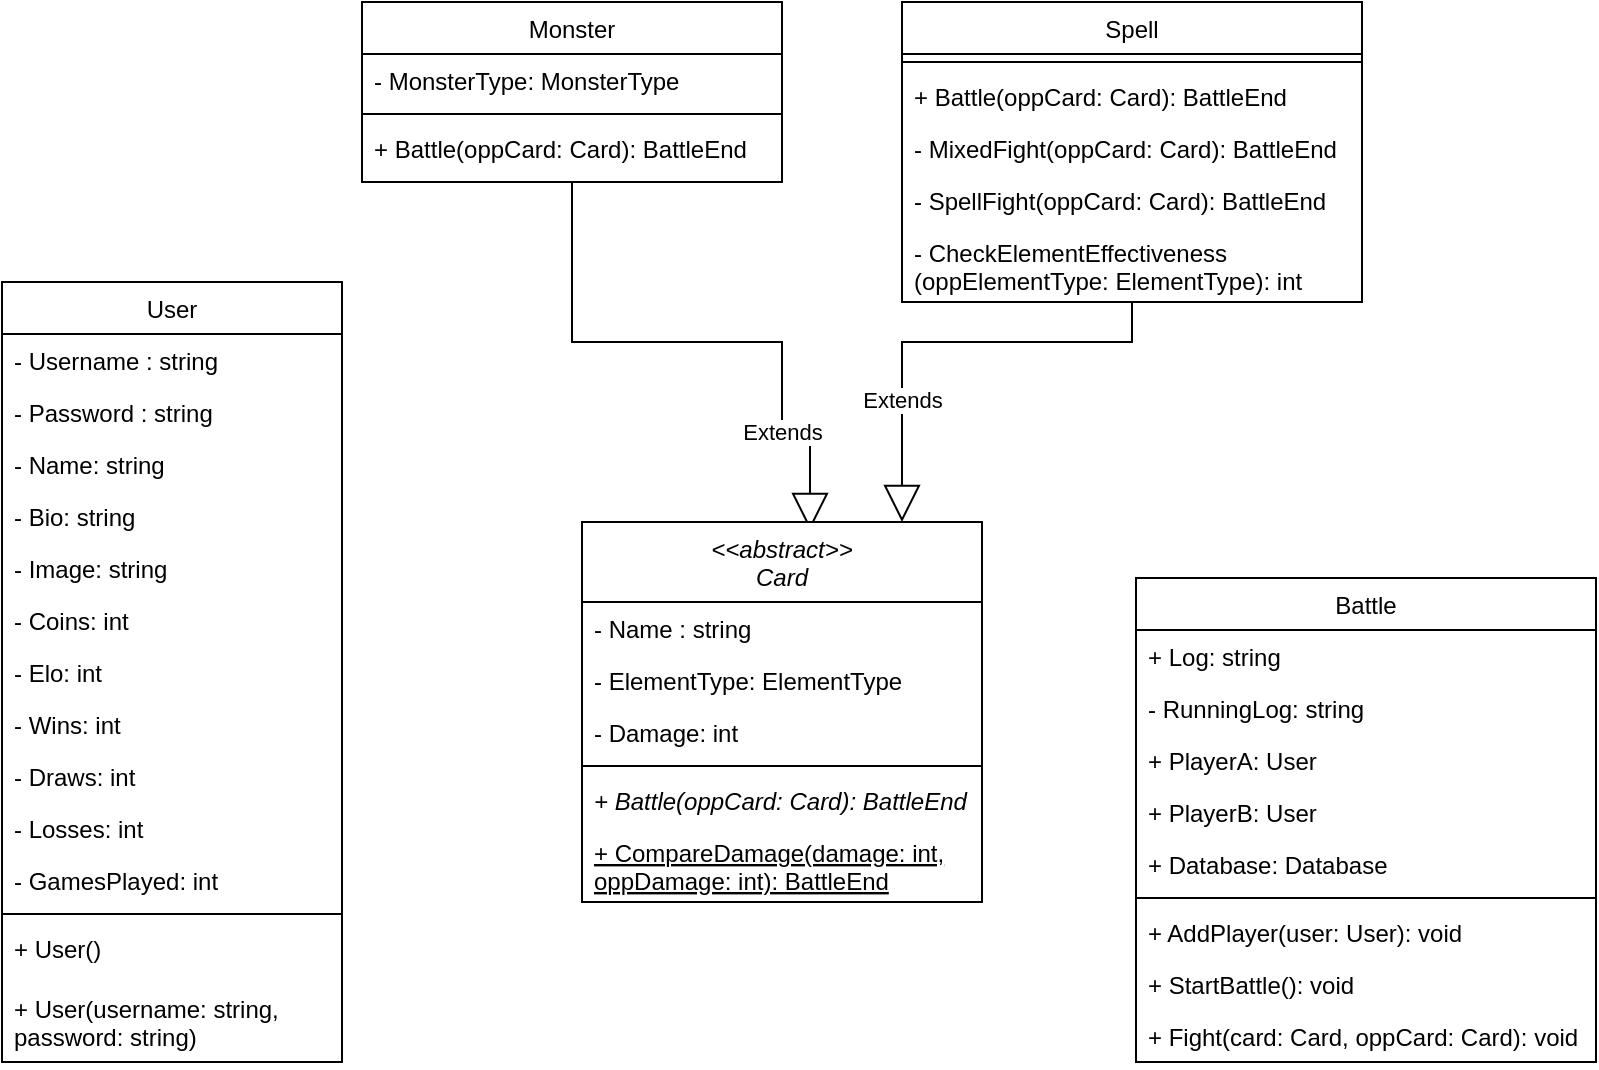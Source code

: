 <mxfile version="26.0.7">
  <diagram name="Page-1" id="4T1kXUS9-b-aL4tz5m4I">
    <mxGraphModel dx="1434" dy="-275" grid="1" gridSize="10" guides="1" tooltips="1" connect="1" arrows="1" fold="1" page="1" pageScale="1" pageWidth="827" pageHeight="1169" math="0" shadow="0">
      <root>
        <mxCell id="0" />
        <mxCell id="1" parent="0" />
        <mxCell id="1sqvrXjf4_GnCzgxel8a-67" value="User" style="swimlane;fontStyle=0;align=center;verticalAlign=top;childLayout=stackLayout;horizontal=1;startSize=26;horizontalStack=0;resizeParent=1;resizeLast=0;collapsible=1;marginBottom=0;rounded=0;shadow=0;strokeWidth=1;" parent="1" vertex="1">
          <mxGeometry x="15" y="1340" width="170" height="390" as="geometry">
            <mxRectangle x="40" y="80" width="160" height="26" as="alternateBounds" />
          </mxGeometry>
        </mxCell>
        <mxCell id="1sqvrXjf4_GnCzgxel8a-68" value="- Username : string" style="text;align=left;verticalAlign=top;spacingLeft=4;spacingRight=4;overflow=hidden;rotatable=0;points=[[0,0.5],[1,0.5]];portConstraint=eastwest;rounded=0;" parent="1sqvrXjf4_GnCzgxel8a-67" vertex="1">
          <mxGeometry y="26" width="170" height="26" as="geometry" />
        </mxCell>
        <mxCell id="1sqvrXjf4_GnCzgxel8a-69" value="- Password : string" style="text;align=left;verticalAlign=top;spacingLeft=4;spacingRight=4;overflow=hidden;rotatable=0;points=[[0,0.5],[1,0.5]];portConstraint=eastwest;rounded=0;shadow=0;html=0;" parent="1sqvrXjf4_GnCzgxel8a-67" vertex="1">
          <mxGeometry y="52" width="170" height="26" as="geometry" />
        </mxCell>
        <mxCell id="11" value="- Name: string" style="text;align=left;verticalAlign=top;spacingLeft=4;spacingRight=4;overflow=hidden;rotatable=0;points=[[0,0.5],[1,0.5]];portConstraint=eastwest;rounded=0;shadow=0;html=0;" parent="1sqvrXjf4_GnCzgxel8a-67" vertex="1">
          <mxGeometry y="78" width="170" height="26" as="geometry" />
        </mxCell>
        <mxCell id="12" value="- Bio: string" style="text;align=left;verticalAlign=top;spacingLeft=4;spacingRight=4;overflow=hidden;rotatable=0;points=[[0,0.5],[1,0.5]];portConstraint=eastwest;rounded=0;shadow=0;html=0;" parent="1sqvrXjf4_GnCzgxel8a-67" vertex="1">
          <mxGeometry y="104" width="170" height="26" as="geometry" />
        </mxCell>
        <mxCell id="13" value="- Image: string" style="text;align=left;verticalAlign=top;spacingLeft=4;spacingRight=4;overflow=hidden;rotatable=0;points=[[0,0.5],[1,0.5]];portConstraint=eastwest;rounded=0;shadow=0;html=0;" parent="1sqvrXjf4_GnCzgxel8a-67" vertex="1">
          <mxGeometry y="130" width="170" height="26" as="geometry" />
        </mxCell>
        <mxCell id="15" value="- Coins: int" style="text;align=left;verticalAlign=top;spacingLeft=4;spacingRight=4;overflow=hidden;rotatable=0;points=[[0,0.5],[1,0.5]];portConstraint=eastwest;rounded=0;shadow=0;html=0;" parent="1sqvrXjf4_GnCzgxel8a-67" vertex="1">
          <mxGeometry y="156" width="170" height="26" as="geometry" />
        </mxCell>
        <mxCell id="1sqvrXjf4_GnCzgxel8a-72" value="- Elo: int" style="text;align=left;verticalAlign=top;spacingLeft=4;spacingRight=4;overflow=hidden;rotatable=0;points=[[0,0.5],[1,0.5]];portConstraint=eastwest;rounded=0;shadow=0;html=0;" parent="1sqvrXjf4_GnCzgxel8a-67" vertex="1">
          <mxGeometry y="182" width="170" height="26" as="geometry" />
        </mxCell>
        <mxCell id="1sqvrXjf4_GnCzgxel8a-70" value="- Wins: int" style="text;align=left;verticalAlign=top;spacingLeft=4;spacingRight=4;overflow=hidden;rotatable=0;points=[[0,0.5],[1,0.5]];portConstraint=eastwest;rounded=0;shadow=0;html=0;" parent="1sqvrXjf4_GnCzgxel8a-67" vertex="1">
          <mxGeometry y="208" width="170" height="26" as="geometry" />
        </mxCell>
        <mxCell id="14" value="- Draws: int" style="text;align=left;verticalAlign=top;spacingLeft=4;spacingRight=4;overflow=hidden;rotatable=0;points=[[0,0.5],[1,0.5]];portConstraint=eastwest;rounded=0;shadow=0;html=0;" parent="1sqvrXjf4_GnCzgxel8a-67" vertex="1">
          <mxGeometry y="234" width="170" height="26" as="geometry" />
        </mxCell>
        <mxCell id="16" value="- Losses: int" style="text;align=left;verticalAlign=top;spacingLeft=4;spacingRight=4;overflow=hidden;rotatable=0;points=[[0,0.5],[1,0.5]];portConstraint=eastwest;rounded=0;shadow=0;html=0;" parent="1sqvrXjf4_GnCzgxel8a-67" vertex="1">
          <mxGeometry y="260" width="170" height="26" as="geometry" />
        </mxCell>
        <mxCell id="1sqvrXjf4_GnCzgxel8a-71" value="- GamesPlayed: int" style="text;align=left;verticalAlign=top;spacingLeft=4;spacingRight=4;overflow=hidden;rotatable=0;points=[[0,0.5],[1,0.5]];portConstraint=eastwest;rounded=0;shadow=0;html=0;" parent="1sqvrXjf4_GnCzgxel8a-67" vertex="1">
          <mxGeometry y="286" width="170" height="26" as="geometry" />
        </mxCell>
        <mxCell id="1sqvrXjf4_GnCzgxel8a-73" value="" style="line;html=1;strokeWidth=1;align=left;verticalAlign=middle;spacingTop=-1;spacingLeft=3;spacingRight=3;rotatable=0;labelPosition=right;points=[];portConstraint=eastwest;" parent="1sqvrXjf4_GnCzgxel8a-67" vertex="1">
          <mxGeometry y="312" width="170" height="8" as="geometry" />
        </mxCell>
        <mxCell id="18" value="+ User()" style="text;align=left;verticalAlign=top;spacingLeft=4;spacingRight=4;overflow=hidden;rotatable=0;points=[[0,0.5],[1,0.5]];portConstraint=eastwest;rounded=0;shadow=0;html=0;" parent="1sqvrXjf4_GnCzgxel8a-67" vertex="1">
          <mxGeometry y="320" width="170" height="30" as="geometry" />
        </mxCell>
        <mxCell id="17" value="+ User(username: string, &#xa;password: string)" style="text;align=left;verticalAlign=top;spacingLeft=4;spacingRight=4;overflow=hidden;rotatable=0;points=[[0,0.5],[1,0.5]];portConstraint=eastwest;rounded=0;shadow=0;html=0;" parent="1sqvrXjf4_GnCzgxel8a-67" vertex="1">
          <mxGeometry y="350" width="170" height="40" as="geometry" />
        </mxCell>
        <mxCell id="1sqvrXjf4_GnCzgxel8a-82" value="Monster" style="swimlane;fontStyle=0;align=center;verticalAlign=top;childLayout=stackLayout;horizontal=1;startSize=26;horizontalStack=0;resizeParent=1;resizeLast=0;collapsible=1;marginBottom=0;rounded=0;shadow=0;strokeWidth=1;" parent="1" vertex="1">
          <mxGeometry x="195" y="1200" width="210" height="90" as="geometry">
            <mxRectangle x="360" y="320" width="160" height="26" as="alternateBounds" />
          </mxGeometry>
        </mxCell>
        <mxCell id="1sqvrXjf4_GnCzgxel8a-84" value="- MonsterType: MonsterType" style="text;align=left;verticalAlign=top;spacingLeft=4;spacingRight=4;overflow=hidden;rotatable=0;points=[[0,0.5],[1,0.5]];portConstraint=eastwest;rounded=0;shadow=0;html=0;" parent="1sqvrXjf4_GnCzgxel8a-82" vertex="1">
          <mxGeometry y="26" width="210" height="26" as="geometry" />
        </mxCell>
        <mxCell id="1sqvrXjf4_GnCzgxel8a-85" value="" style="line;html=1;strokeWidth=1;align=left;verticalAlign=middle;spacingTop=-1;spacingLeft=3;spacingRight=3;rotatable=0;labelPosition=right;points=[];portConstraint=eastwest;" parent="1sqvrXjf4_GnCzgxel8a-82" vertex="1">
          <mxGeometry y="52" width="210" height="8" as="geometry" />
        </mxCell>
        <mxCell id="1sqvrXjf4_GnCzgxel8a-86" value="+ Battle(oppCard: Card): BattleEnd" style="text;align=left;verticalAlign=top;spacingLeft=4;spacingRight=4;overflow=hidden;rotatable=0;points=[[0,0.5],[1,0.5]];portConstraint=eastwest;rounded=0;shadow=0;html=0;" parent="1sqvrXjf4_GnCzgxel8a-82" vertex="1">
          <mxGeometry y="60" width="210" height="30" as="geometry" />
        </mxCell>
        <mxCell id="1sqvrXjf4_GnCzgxel8a-87" value="Spell" style="swimlane;fontStyle=0;align=center;verticalAlign=top;childLayout=stackLayout;horizontal=1;startSize=26;horizontalStack=0;resizeParent=1;resizeLast=0;collapsible=1;marginBottom=0;rounded=0;shadow=0;strokeWidth=1;" parent="1" vertex="1">
          <mxGeometry x="465" y="1200" width="230" height="150" as="geometry">
            <mxRectangle x="230" y="140" width="160" height="26" as="alternateBounds" />
          </mxGeometry>
        </mxCell>
        <mxCell id="1sqvrXjf4_GnCzgxel8a-89" value="" style="line;html=1;strokeWidth=1;align=left;verticalAlign=middle;spacingTop=-1;spacingLeft=3;spacingRight=3;rotatable=0;labelPosition=right;points=[];portConstraint=eastwest;" parent="1sqvrXjf4_GnCzgxel8a-87" vertex="1">
          <mxGeometry y="26" width="230" height="8" as="geometry" />
        </mxCell>
        <mxCell id="1sqvrXjf4_GnCzgxel8a-90" value="+ Battle(oppCard: Card): BattleEnd" style="text;align=left;verticalAlign=top;spacingLeft=4;spacingRight=4;overflow=hidden;rotatable=0;points=[[0,0.5],[1,0.5]];portConstraint=eastwest;rounded=0;shadow=0;html=0;" parent="1sqvrXjf4_GnCzgxel8a-87" vertex="1">
          <mxGeometry y="34" width="230" height="26" as="geometry" />
        </mxCell>
        <mxCell id="cipwJM4poq1GliXSku6--9" value="- MixedFight(oppCard: Card): BattleEnd" style="text;align=left;verticalAlign=top;spacingLeft=4;spacingRight=4;overflow=hidden;rotatable=0;points=[[0,0.5],[1,0.5]];portConstraint=eastwest;rounded=0;shadow=0;html=0;" parent="1sqvrXjf4_GnCzgxel8a-87" vertex="1">
          <mxGeometry y="60" width="230" height="26" as="geometry" />
        </mxCell>
        <mxCell id="cipwJM4poq1GliXSku6--8" value="- SpellFight(oppCard: Card): BattleEnd" style="text;align=left;verticalAlign=top;spacingLeft=4;spacingRight=4;overflow=hidden;rotatable=0;points=[[0,0.5],[1,0.5]];portConstraint=eastwest;rounded=0;shadow=0;html=0;" parent="1sqvrXjf4_GnCzgxel8a-87" vertex="1">
          <mxGeometry y="86" width="230" height="26" as="geometry" />
        </mxCell>
        <mxCell id="cipwJM4poq1GliXSku6--10" value="- CheckElementEffectiveness&#xa;(oppElementType: ElementType): int" style="text;align=left;verticalAlign=top;spacingLeft=4;spacingRight=4;overflow=hidden;rotatable=0;points=[[0,0.5],[1,0.5]];portConstraint=eastwest;rounded=0;shadow=0;html=0;" parent="1sqvrXjf4_GnCzgxel8a-87" vertex="1">
          <mxGeometry y="112" width="230" height="38" as="geometry" />
        </mxCell>
        <mxCell id="1sqvrXjf4_GnCzgxel8a-91" value="Extends" style="endArrow=block;endSize=16;endFill=0;html=1;rounded=0;exitX=0.5;exitY=1;exitDx=0;exitDy=0;edgeStyle=orthogonalEdgeStyle;entryX=0.57;entryY=0.021;entryDx=0;entryDy=0;entryPerimeter=0;" parent="1" source="1sqvrXjf4_GnCzgxel8a-82" target="1sqvrXjf4_GnCzgxel8a-121" edge="1">
          <mxGeometry x="0.568" width="160" relative="1" as="geometry">
            <mxPoint x="305" y="1200" as="sourcePoint" />
            <mxPoint x="405" y="1020" as="targetPoint" />
            <Array as="points">
              <mxPoint x="300" y="1370" />
              <mxPoint x="405" y="1370" />
              <mxPoint x="405" y="1420" />
              <mxPoint x="419" y="1420" />
            </Array>
            <mxPoint as="offset" />
          </mxGeometry>
        </mxCell>
        <mxCell id="1sqvrXjf4_GnCzgxel8a-105" value="Battle" style="swimlane;fontStyle=0;align=center;verticalAlign=top;childLayout=stackLayout;horizontal=1;startSize=26;horizontalStack=0;resizeParent=1;resizeLast=0;collapsible=1;marginBottom=0;rounded=0;shadow=0;strokeWidth=1;" parent="1" vertex="1">
          <mxGeometry x="582" y="1488" width="230" height="242" as="geometry">
            <mxRectangle x="230" y="140" width="160" height="26" as="alternateBounds" />
          </mxGeometry>
        </mxCell>
        <mxCell id="21" value="+ Log: string" style="text;align=left;verticalAlign=top;spacingLeft=4;spacingRight=4;overflow=hidden;rotatable=0;points=[[0,0.5],[1,0.5]];portConstraint=eastwest;rounded=0;shadow=0;html=0;" parent="1sqvrXjf4_GnCzgxel8a-105" vertex="1">
          <mxGeometry y="26" width="230" height="26" as="geometry" />
        </mxCell>
        <mxCell id="22" value="- RunningLog: string" style="text;align=left;verticalAlign=top;spacingLeft=4;spacingRight=4;overflow=hidden;rotatable=0;points=[[0,0.5],[1,0.5]];portConstraint=eastwest;rounded=0;shadow=0;html=0;" parent="1sqvrXjf4_GnCzgxel8a-105" vertex="1">
          <mxGeometry y="52" width="230" height="26" as="geometry" />
        </mxCell>
        <mxCell id="23" value="+ PlayerA: User" style="text;align=left;verticalAlign=top;spacingLeft=4;spacingRight=4;overflow=hidden;rotatable=0;points=[[0,0.5],[1,0.5]];portConstraint=eastwest;rounded=0;shadow=0;html=0;" parent="1sqvrXjf4_GnCzgxel8a-105" vertex="1">
          <mxGeometry y="78" width="230" height="26" as="geometry" />
        </mxCell>
        <mxCell id="24" value="+ PlayerB: User" style="text;align=left;verticalAlign=top;spacingLeft=4;spacingRight=4;overflow=hidden;rotatable=0;points=[[0,0.5],[1,0.5]];portConstraint=eastwest;rounded=0;shadow=0;html=0;" parent="1sqvrXjf4_GnCzgxel8a-105" vertex="1">
          <mxGeometry y="104" width="230" height="26" as="geometry" />
        </mxCell>
        <mxCell id="25" value="+ Database: Database" style="text;align=left;verticalAlign=top;spacingLeft=4;spacingRight=4;overflow=hidden;rotatable=0;points=[[0,0.5],[1,0.5]];portConstraint=eastwest;rounded=0;shadow=0;html=0;" parent="1sqvrXjf4_GnCzgxel8a-105" vertex="1">
          <mxGeometry y="130" width="230" height="26" as="geometry" />
        </mxCell>
        <mxCell id="1sqvrXjf4_GnCzgxel8a-106" value="" style="line;html=1;strokeWidth=1;align=left;verticalAlign=middle;spacingTop=-1;spacingLeft=3;spacingRight=3;rotatable=0;labelPosition=right;points=[];portConstraint=eastwest;" parent="1sqvrXjf4_GnCzgxel8a-105" vertex="1">
          <mxGeometry y="156" width="230" height="8" as="geometry" />
        </mxCell>
        <mxCell id="cipwJM4poq1GliXSku6--11" value="+ AddPlayer(user: User): void" style="text;align=left;verticalAlign=top;spacingLeft=4;spacingRight=4;overflow=hidden;rotatable=0;points=[[0,0.5],[1,0.5]];portConstraint=eastwest;rounded=0;shadow=0;html=0;" parent="1sqvrXjf4_GnCzgxel8a-105" vertex="1">
          <mxGeometry y="164" width="230" height="26" as="geometry" />
        </mxCell>
        <mxCell id="20" value="+ StartBattle(): void" style="text;align=left;verticalAlign=top;spacingLeft=4;spacingRight=4;overflow=hidden;rotatable=0;points=[[0,0.5],[1,0.5]];portConstraint=eastwest;rounded=0;shadow=0;html=0;" parent="1sqvrXjf4_GnCzgxel8a-105" vertex="1">
          <mxGeometry y="190" width="230" height="26" as="geometry" />
        </mxCell>
        <mxCell id="19" value="+ Fight(card: Card, oppCard: Card): void" style="text;align=left;verticalAlign=top;spacingLeft=4;spacingRight=4;overflow=hidden;rotatable=0;points=[[0,0.5],[1,0.5]];portConstraint=eastwest;rounded=0;shadow=0;html=0;" parent="1sqvrXjf4_GnCzgxel8a-105" vertex="1">
          <mxGeometry y="216" width="230" height="26" as="geometry" />
        </mxCell>
        <mxCell id="1sqvrXjf4_GnCzgxel8a-121" value="&lt;&lt;abstract&gt;&gt;&#xa;Card" style="swimlane;fontStyle=2;align=center;verticalAlign=top;childLayout=stackLayout;horizontal=1;startSize=40;horizontalStack=0;resizeParent=1;resizeLast=0;collapsible=1;marginBottom=0;rounded=0;shadow=0;strokeWidth=1;" parent="1" vertex="1">
          <mxGeometry x="305" y="1460" width="200" height="190" as="geometry">
            <mxRectangle x="360" y="320" width="160" height="26" as="alternateBounds" />
          </mxGeometry>
        </mxCell>
        <mxCell id="cipwJM4poq1GliXSku6--4" value="- Name : string" style="text;align=left;verticalAlign=top;spacingLeft=4;spacingRight=4;overflow=hidden;rotatable=0;points=[[0,0.5],[1,0.5]];portConstraint=eastwest;rounded=0;" parent="1sqvrXjf4_GnCzgxel8a-121" vertex="1">
          <mxGeometry y="40" width="200" height="26" as="geometry" />
        </mxCell>
        <mxCell id="cipwJM4poq1GliXSku6--6" value="- ElementType: ElementType" style="text;align=left;verticalAlign=top;spacingLeft=4;spacingRight=4;overflow=hidden;rotatable=0;points=[[0,0.5],[1,0.5]];portConstraint=eastwest;rounded=0;shadow=0;html=0;" parent="1sqvrXjf4_GnCzgxel8a-121" vertex="1">
          <mxGeometry y="66" width="200" height="26" as="geometry" />
        </mxCell>
        <mxCell id="cipwJM4poq1GliXSku6--5" value="- Damage: int" style="text;align=left;verticalAlign=top;spacingLeft=4;spacingRight=4;overflow=hidden;rotatable=0;points=[[0,0.5],[1,0.5]];portConstraint=eastwest;rounded=0;shadow=0;html=0;" parent="1sqvrXjf4_GnCzgxel8a-121" vertex="1">
          <mxGeometry y="92" width="200" height="26" as="geometry" />
        </mxCell>
        <mxCell id="1sqvrXjf4_GnCzgxel8a-122" value="" style="line;html=1;strokeWidth=1;align=left;verticalAlign=middle;spacingTop=-1;spacingLeft=3;spacingRight=3;rotatable=0;labelPosition=right;points=[];portConstraint=eastwest;" parent="1sqvrXjf4_GnCzgxel8a-121" vertex="1">
          <mxGeometry y="118" width="200" height="8" as="geometry" />
        </mxCell>
        <mxCell id="1sqvrXjf4_GnCzgxel8a-123" value="+ Battle(oppCard: Card): BattleEnd" style="text;align=left;verticalAlign=top;spacingLeft=4;spacingRight=4;overflow=hidden;rotatable=0;points=[[0,0.5],[1,0.5]];portConstraint=eastwest;rounded=0;shadow=0;html=0;fontStyle=2" parent="1sqvrXjf4_GnCzgxel8a-121" vertex="1">
          <mxGeometry y="126" width="200" height="26" as="geometry" />
        </mxCell>
        <mxCell id="cipwJM4poq1GliXSku6--7" value="+ CompareDamage(damage: int, &#xa;oppDamage: int): BattleEnd" style="text;align=left;verticalAlign=top;spacingLeft=4;spacingRight=4;overflow=hidden;rotatable=0;points=[[0,0.5],[1,0.5]];portConstraint=eastwest;rounded=0;shadow=0;html=0;fontStyle=4" parent="1sqvrXjf4_GnCzgxel8a-121" vertex="1">
          <mxGeometry y="152" width="200" height="38" as="geometry" />
        </mxCell>
        <mxCell id="1sqvrXjf4_GnCzgxel8a-124" value="Extends" style="endArrow=block;endSize=16;endFill=0;html=1;rounded=0;exitX=0.5;exitY=1;exitDx=0;exitDy=0;edgeStyle=orthogonalEdgeStyle;" parent="1" edge="1">
          <mxGeometry x="0.556" width="160" relative="1" as="geometry">
            <mxPoint x="630" y="1350" as="sourcePoint" />
            <mxPoint x="465" y="1460" as="targetPoint" />
            <Array as="points">
              <mxPoint x="580" y="1370" />
              <mxPoint x="465" y="1370" />
            </Array>
            <mxPoint as="offset" />
          </mxGeometry>
        </mxCell>
      </root>
    </mxGraphModel>
  </diagram>
</mxfile>
